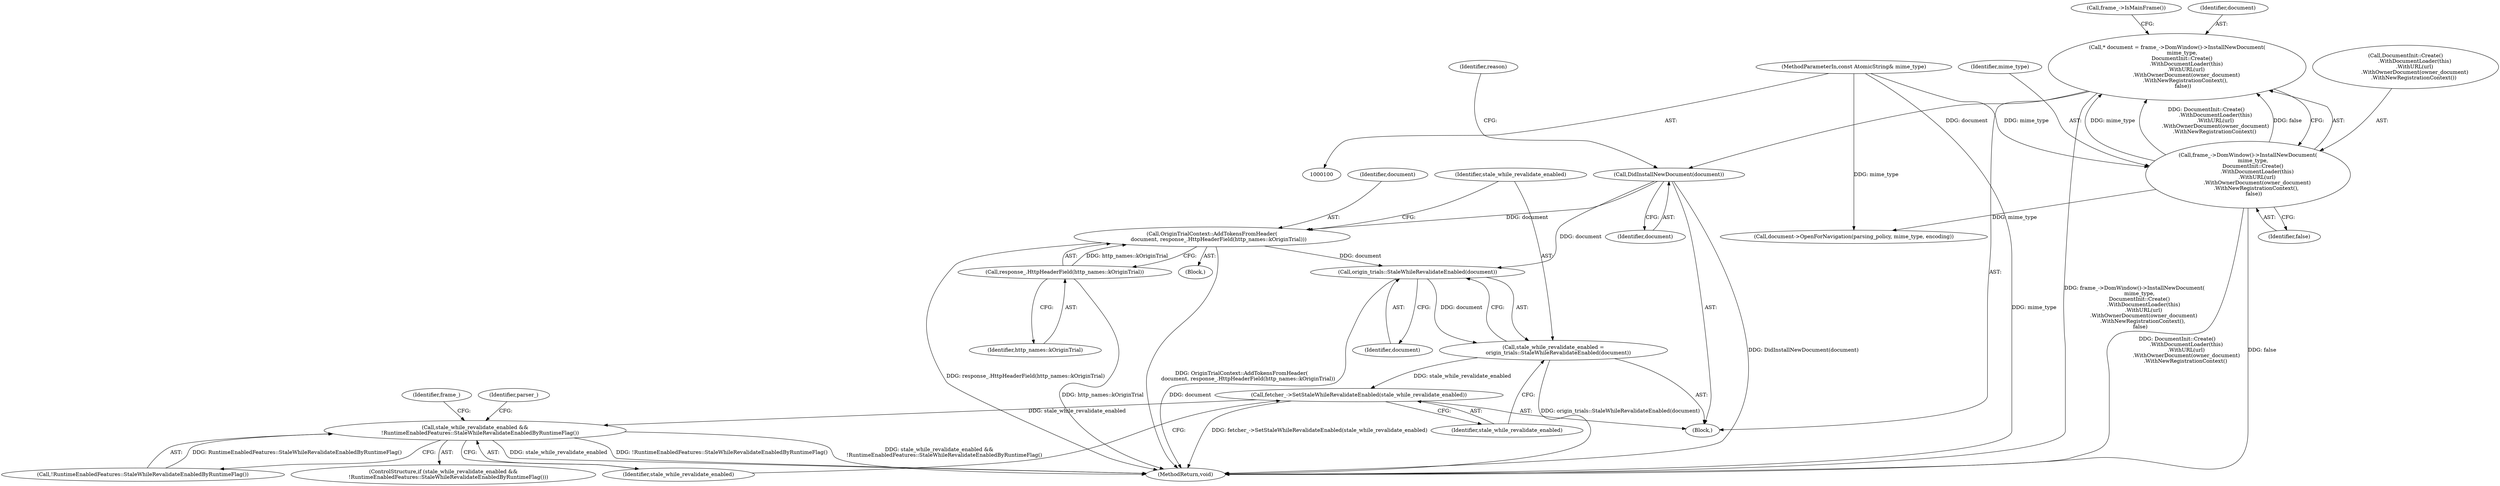 digraph "0_Chrome_108147dfd1ea159fd3632ef92ccc4ab8952980c7_4@pointer" {
"1000196" [label="(Call,OriginTrialContext::AddTokensFromHeader(\n        document, response_.HttpHeaderField(http_names::kOriginTrial)))"];
"1000180" [label="(Call,DidInstallNewDocument(document))"];
"1000148" [label="(Call,* document = frame_->DomWindow()->InstallNewDocument(\n      mime_type,\n      DocumentInit::Create()\n           .WithDocumentLoader(this)\n           .WithURL(url)\n           .WithOwnerDocument(owner_document)\n          .WithNewRegistrationContext(),\n       false))"];
"1000150" [label="(Call,frame_->DomWindow()->InstallNewDocument(\n      mime_type,\n      DocumentInit::Create()\n           .WithDocumentLoader(this)\n           .WithURL(url)\n           .WithOwnerDocument(owner_document)\n          .WithNewRegistrationContext(),\n       false))"];
"1000104" [label="(MethodParameterIn,const AtomicString& mime_type)"];
"1000198" [label="(Call,response_.HttpHeaderField(http_names::kOriginTrial))"];
"1000203" [label="(Call,origin_trials::StaleWhileRevalidateEnabled(document))"];
"1000201" [label="(Call,stale_while_revalidate_enabled =\n      origin_trials::StaleWhileRevalidateEnabled(document))"];
"1000205" [label="(Call,fetcher_->SetStaleWhileRevalidateEnabled(stale_while_revalidate_enabled))"];
"1000208" [label="(Call,stale_while_revalidate_enabled &&\n      !RuntimeEnabledFeatures::StaleWhileRevalidateEnabledByRuntimeFlag())"];
"1000217" [label="(Call,document->OpenForNavigation(parsing_policy, mime_type, encoding))"];
"1000198" [label="(Call,response_.HttpHeaderField(http_names::kOriginTrial))"];
"1000104" [label="(MethodParameterIn,const AtomicString& mime_type)"];
"1000150" [label="(Call,frame_->DomWindow()->InstallNewDocument(\n      mime_type,\n      DocumentInit::Create()\n           .WithDocumentLoader(this)\n           .WithURL(url)\n           .WithOwnerDocument(owner_document)\n          .WithNewRegistrationContext(),\n       false))"];
"1000197" [label="(Identifier,document)"];
"1000201" [label="(Call,stale_while_revalidate_enabled =\n      origin_trials::StaleWhileRevalidateEnabled(document))"];
"1000155" [label="(Call,frame_->IsMainFrame())"];
"1000213" [label="(Identifier,frame_)"];
"1000199" [label="(Identifier,http_names::kOriginTrial)"];
"1000204" [label="(Identifier,document)"];
"1000203" [label="(Call,origin_trials::StaleWhileRevalidateEnabled(document))"];
"1000148" [label="(Call,* document = frame_->DomWindow()->InstallNewDocument(\n      mime_type,\n      DocumentInit::Create()\n           .WithDocumentLoader(this)\n           .WithURL(url)\n           .WithOwnerDocument(owner_document)\n          .WithNewRegistrationContext(),\n       false))"];
"1000109" [label="(Block,)"];
"1000209" [label="(Identifier,stale_while_revalidate_enabled)"];
"1000216" [label="(Identifier,parser_)"];
"1000181" [label="(Identifier,document)"];
"1000205" [label="(Call,fetcher_->SetStaleWhileRevalidateEnabled(stale_while_revalidate_enabled))"];
"1000196" [label="(Call,OriginTrialContext::AddTokensFromHeader(\n        document, response_.HttpHeaderField(http_names::kOriginTrial)))"];
"1000206" [label="(Identifier,stale_while_revalidate_enabled)"];
"1000239" [label="(MethodReturn,void)"];
"1000149" [label="(Identifier,document)"];
"1000210" [label="(Call,!RuntimeEnabledFeatures::StaleWhileRevalidateEnabledByRuntimeFlag())"];
"1000184" [label="(Identifier,reason)"];
"1000190" [label="(Block,)"];
"1000208" [label="(Call,stale_while_revalidate_enabled &&\n      !RuntimeEnabledFeatures::StaleWhileRevalidateEnabledByRuntimeFlag())"];
"1000153" [label="(Identifier,false)"];
"1000151" [label="(Identifier,mime_type)"];
"1000180" [label="(Call,DidInstallNewDocument(document))"];
"1000152" [label="(Call,DocumentInit::Create()\n           .WithDocumentLoader(this)\n           .WithURL(url)\n           .WithOwnerDocument(owner_document)\n          .WithNewRegistrationContext())"];
"1000207" [label="(ControlStructure,if (stale_while_revalidate_enabled &&\n      !RuntimeEnabledFeatures::StaleWhileRevalidateEnabledByRuntimeFlag()))"];
"1000202" [label="(Identifier,stale_while_revalidate_enabled)"];
"1000196" -> "1000190"  [label="AST: "];
"1000196" -> "1000198"  [label="CFG: "];
"1000197" -> "1000196"  [label="AST: "];
"1000198" -> "1000196"  [label="AST: "];
"1000202" -> "1000196"  [label="CFG: "];
"1000196" -> "1000239"  [label="DDG: OriginTrialContext::AddTokensFromHeader(\n        document, response_.HttpHeaderField(http_names::kOriginTrial))"];
"1000196" -> "1000239"  [label="DDG: response_.HttpHeaderField(http_names::kOriginTrial)"];
"1000180" -> "1000196"  [label="DDG: document"];
"1000198" -> "1000196"  [label="DDG: http_names::kOriginTrial"];
"1000196" -> "1000203"  [label="DDG: document"];
"1000180" -> "1000109"  [label="AST: "];
"1000180" -> "1000181"  [label="CFG: "];
"1000181" -> "1000180"  [label="AST: "];
"1000184" -> "1000180"  [label="CFG: "];
"1000180" -> "1000239"  [label="DDG: DidInstallNewDocument(document)"];
"1000148" -> "1000180"  [label="DDG: document"];
"1000180" -> "1000203"  [label="DDG: document"];
"1000148" -> "1000109"  [label="AST: "];
"1000148" -> "1000150"  [label="CFG: "];
"1000149" -> "1000148"  [label="AST: "];
"1000150" -> "1000148"  [label="AST: "];
"1000155" -> "1000148"  [label="CFG: "];
"1000148" -> "1000239"  [label="DDG: frame_->DomWindow()->InstallNewDocument(\n      mime_type,\n      DocumentInit::Create()\n           .WithDocumentLoader(this)\n           .WithURL(url)\n           .WithOwnerDocument(owner_document)\n          .WithNewRegistrationContext(),\n       false)"];
"1000150" -> "1000148"  [label="DDG: mime_type"];
"1000150" -> "1000148"  [label="DDG: DocumentInit::Create()\n           .WithDocumentLoader(this)\n           .WithURL(url)\n           .WithOwnerDocument(owner_document)\n          .WithNewRegistrationContext()"];
"1000150" -> "1000148"  [label="DDG: false"];
"1000150" -> "1000153"  [label="CFG: "];
"1000151" -> "1000150"  [label="AST: "];
"1000152" -> "1000150"  [label="AST: "];
"1000153" -> "1000150"  [label="AST: "];
"1000150" -> "1000239"  [label="DDG: DocumentInit::Create()\n           .WithDocumentLoader(this)\n           .WithURL(url)\n           .WithOwnerDocument(owner_document)\n          .WithNewRegistrationContext()"];
"1000150" -> "1000239"  [label="DDG: false"];
"1000104" -> "1000150"  [label="DDG: mime_type"];
"1000150" -> "1000217"  [label="DDG: mime_type"];
"1000104" -> "1000100"  [label="AST: "];
"1000104" -> "1000239"  [label="DDG: mime_type"];
"1000104" -> "1000217"  [label="DDG: mime_type"];
"1000198" -> "1000199"  [label="CFG: "];
"1000199" -> "1000198"  [label="AST: "];
"1000198" -> "1000239"  [label="DDG: http_names::kOriginTrial"];
"1000203" -> "1000201"  [label="AST: "];
"1000203" -> "1000204"  [label="CFG: "];
"1000204" -> "1000203"  [label="AST: "];
"1000201" -> "1000203"  [label="CFG: "];
"1000203" -> "1000239"  [label="DDG: document"];
"1000203" -> "1000201"  [label="DDG: document"];
"1000201" -> "1000109"  [label="AST: "];
"1000202" -> "1000201"  [label="AST: "];
"1000206" -> "1000201"  [label="CFG: "];
"1000201" -> "1000239"  [label="DDG: origin_trials::StaleWhileRevalidateEnabled(document)"];
"1000201" -> "1000205"  [label="DDG: stale_while_revalidate_enabled"];
"1000205" -> "1000109"  [label="AST: "];
"1000205" -> "1000206"  [label="CFG: "];
"1000206" -> "1000205"  [label="AST: "];
"1000209" -> "1000205"  [label="CFG: "];
"1000205" -> "1000239"  [label="DDG: fetcher_->SetStaleWhileRevalidateEnabled(stale_while_revalidate_enabled)"];
"1000205" -> "1000208"  [label="DDG: stale_while_revalidate_enabled"];
"1000208" -> "1000207"  [label="AST: "];
"1000208" -> "1000209"  [label="CFG: "];
"1000208" -> "1000210"  [label="CFG: "];
"1000209" -> "1000208"  [label="AST: "];
"1000210" -> "1000208"  [label="AST: "];
"1000213" -> "1000208"  [label="CFG: "];
"1000216" -> "1000208"  [label="CFG: "];
"1000208" -> "1000239"  [label="DDG: stale_while_revalidate_enabled"];
"1000208" -> "1000239"  [label="DDG: !RuntimeEnabledFeatures::StaleWhileRevalidateEnabledByRuntimeFlag()"];
"1000208" -> "1000239"  [label="DDG: stale_while_revalidate_enabled &&\n      !RuntimeEnabledFeatures::StaleWhileRevalidateEnabledByRuntimeFlag()"];
"1000210" -> "1000208"  [label="DDG: RuntimeEnabledFeatures::StaleWhileRevalidateEnabledByRuntimeFlag()"];
}
